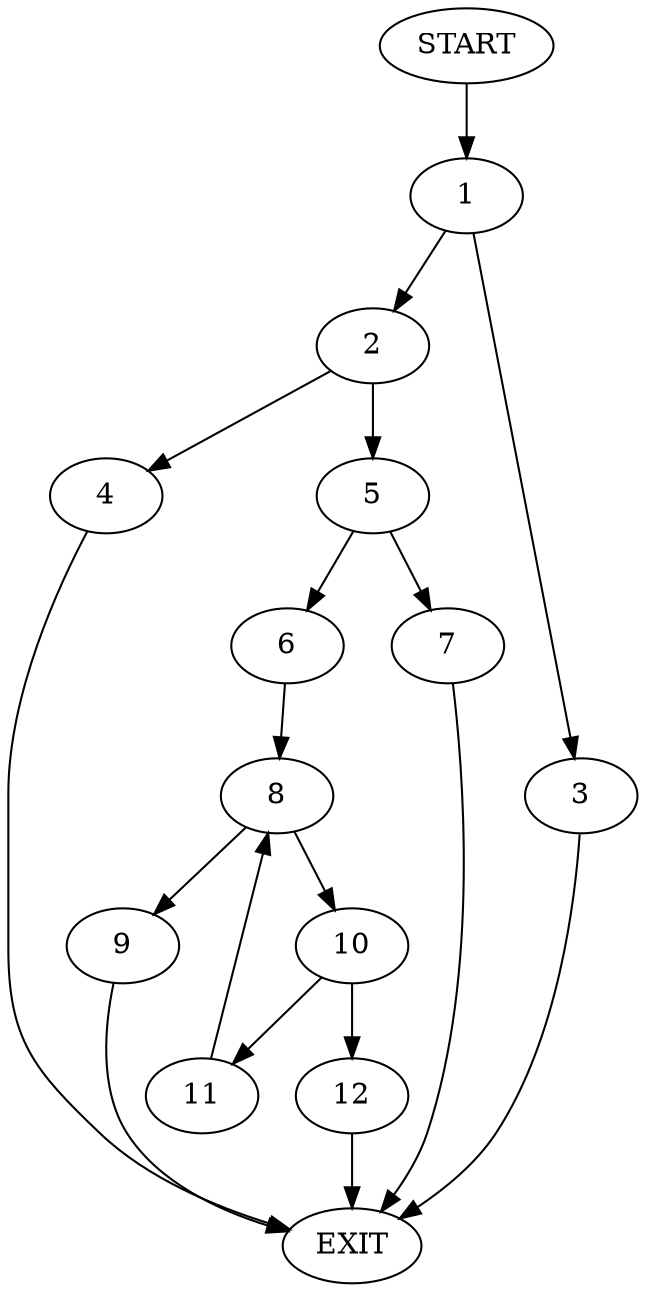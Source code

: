 digraph {
0 [label="START"]
13 [label="EXIT"]
0 -> 1
1 -> 2
1 -> 3
2 -> 4
2 -> 5
3 -> 13
4 -> 13
5 -> 6
5 -> 7
7 -> 13
6 -> 8
8 -> 9
8 -> 10
10 -> 11
10 -> 12
9 -> 13
11 -> 8
12 -> 13
}

